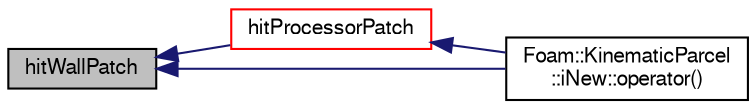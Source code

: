digraph "hitWallPatch"
{
  bgcolor="transparent";
  edge [fontname="FreeSans",fontsize="10",labelfontname="FreeSans",labelfontsize="10"];
  node [fontname="FreeSans",fontsize="10",shape=record];
  rankdir="LR";
  Node464 [label="hitWallPatch",height=0.2,width=0.4,color="black", fillcolor="grey75", style="filled", fontcolor="black"];
  Node464 -> Node465 [dir="back",color="midnightblue",fontsize="10",style="solid",fontname="FreeSans"];
  Node465 [label="hitProcessorPatch",height=0.2,width=0.4,color="red",URL="$a23878.html#a33af816e273d479bfd906734e58ce6a0",tooltip="Overridable function to handle the particle hitting a. "];
  Node465 -> Node468 [dir="back",color="midnightblue",fontsize="10",style="solid",fontname="FreeSans"];
  Node468 [label="Foam::KinematicParcel\l::iNew::operator()",height=0.2,width=0.4,color="black",URL="$a23890.html#a60a07f9a45781da59d116ea2babe6b53"];
  Node464 -> Node468 [dir="back",color="midnightblue",fontsize="10",style="solid",fontname="FreeSans"];
}

